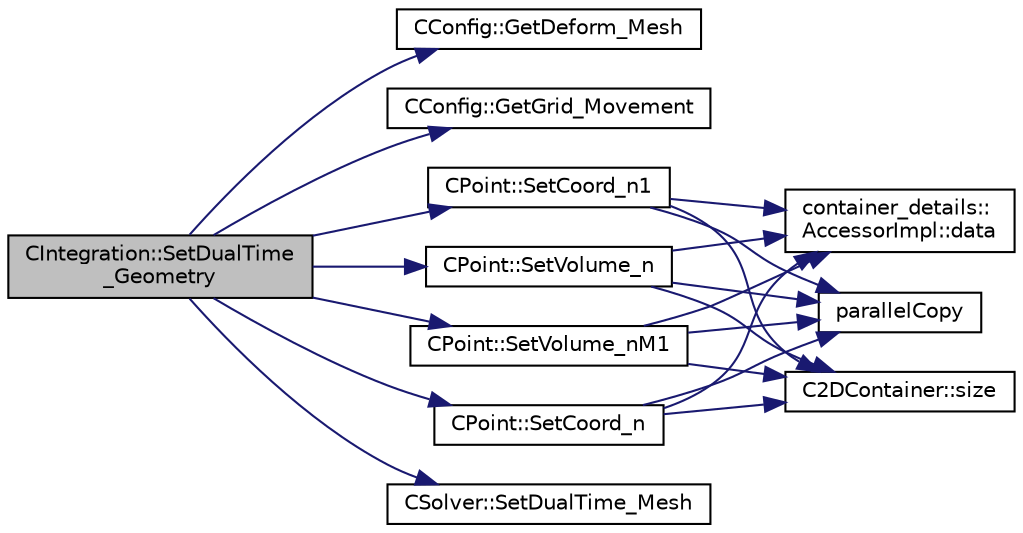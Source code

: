digraph "CIntegration::SetDualTime_Geometry"
{
 // LATEX_PDF_SIZE
  edge [fontname="Helvetica",fontsize="10",labelfontname="Helvetica",labelfontsize="10"];
  node [fontname="Helvetica",fontsize="10",shape=record];
  rankdir="LR";
  Node1 [label="CIntegration::SetDualTime\l_Geometry",height=0.2,width=0.4,color="black", fillcolor="grey75", style="filled", fontcolor="black",tooltip="Save the geometry at different time steps."];
  Node1 -> Node2 [color="midnightblue",fontsize="10",style="solid",fontname="Helvetica"];
  Node2 [label="CConfig::GetDeform_Mesh",height=0.2,width=0.4,color="black", fillcolor="white", style="filled",URL="$classCConfig.html#a74c97dfeaa45d3f37d5696d798dafad9",tooltip="Get information about whether the mesh will be deformed using pseudo linear elasticity."];
  Node1 -> Node3 [color="midnightblue",fontsize="10",style="solid",fontname="Helvetica"];
  Node3 [label="CConfig::GetGrid_Movement",height=0.2,width=0.4,color="black", fillcolor="white", style="filled",URL="$classCConfig.html#a9182d3dbb0b3bfa2ebb944f18795f5ca",tooltip="Get information about the grid movement."];
  Node1 -> Node4 [color="midnightblue",fontsize="10",style="solid",fontname="Helvetica"];
  Node4 [label="CPoint::SetCoord_n",height=0.2,width=0.4,color="black", fillcolor="white", style="filled",URL="$classCPoint.html#ae01b3a0ffa94ce8b8ed6d1267b2fd7cf",tooltip="Set the coordinates of the control volume at time n to the ones in Coord."];
  Node4 -> Node5 [color="midnightblue",fontsize="10",style="solid",fontname="Helvetica"];
  Node5 [label="container_details::\lAccessorImpl::data",height=0.2,width=0.4,color="black", fillcolor="white", style="filled",URL="$classcontainer__details_1_1AccessorImpl.html#a5b5318f7212e57c13e464c398f74b3d5",tooltip=" "];
  Node4 -> Node6 [color="midnightblue",fontsize="10",style="solid",fontname="Helvetica"];
  Node6 [label="parallelCopy",height=0.2,width=0.4,color="black", fillcolor="white", style="filled",URL="$omp__structure_8hpp.html#a3af8b37ed645164f4c3441fa75e5fa76",tooltip="Copy data from one array-like object to another in parallel."];
  Node4 -> Node7 [color="midnightblue",fontsize="10",style="solid",fontname="Helvetica"];
  Node7 [label="C2DContainer::size",height=0.2,width=0.4,color="black", fillcolor="white", style="filled",URL="$classC2DContainer.html#a8278113dbcf54123f9852e7e44583759",tooltip=" "];
  Node1 -> Node8 [color="midnightblue",fontsize="10",style="solid",fontname="Helvetica"];
  Node8 [label="CPoint::SetCoord_n1",height=0.2,width=0.4,color="black", fillcolor="white", style="filled",URL="$classCPoint.html#a302a4933af6a0ea9c1bbda0aca8c5539",tooltip="Set the coordinates of the control volume at time n-1 to the ones in Coord_n."];
  Node8 -> Node5 [color="midnightblue",fontsize="10",style="solid",fontname="Helvetica"];
  Node8 -> Node6 [color="midnightblue",fontsize="10",style="solid",fontname="Helvetica"];
  Node8 -> Node7 [color="midnightblue",fontsize="10",style="solid",fontname="Helvetica"];
  Node1 -> Node9 [color="midnightblue",fontsize="10",style="solid",fontname="Helvetica"];
  Node9 [label="CSolver::SetDualTime_Mesh",height=0.2,width=0.4,color="black", fillcolor="white", style="filled",URL="$classCSolver.html#a82d328494ebf79cce872aa9d5a1788c9",tooltip="Move the mesh in time."];
  Node1 -> Node10 [color="midnightblue",fontsize="10",style="solid",fontname="Helvetica"];
  Node10 [label="CPoint::SetVolume_n",height=0.2,width=0.4,color="black", fillcolor="white", style="filled",URL="$classCPoint.html#a28c3094d7d716bde7f38ec6d25d5cf53",tooltip="Set the volume of the control volume at time n."];
  Node10 -> Node5 [color="midnightblue",fontsize="10",style="solid",fontname="Helvetica"];
  Node10 -> Node6 [color="midnightblue",fontsize="10",style="solid",fontname="Helvetica"];
  Node10 -> Node7 [color="midnightblue",fontsize="10",style="solid",fontname="Helvetica"];
  Node1 -> Node11 [color="midnightblue",fontsize="10",style="solid",fontname="Helvetica"];
  Node11 [label="CPoint::SetVolume_nM1",height=0.2,width=0.4,color="black", fillcolor="white", style="filled",URL="$classCPoint.html#a8e529c66b31e076a245736dbb873a5f4",tooltip="Set the volume of the control volume at time n-1."];
  Node11 -> Node5 [color="midnightblue",fontsize="10",style="solid",fontname="Helvetica"];
  Node11 -> Node6 [color="midnightblue",fontsize="10",style="solid",fontname="Helvetica"];
  Node11 -> Node7 [color="midnightblue",fontsize="10",style="solid",fontname="Helvetica"];
}
